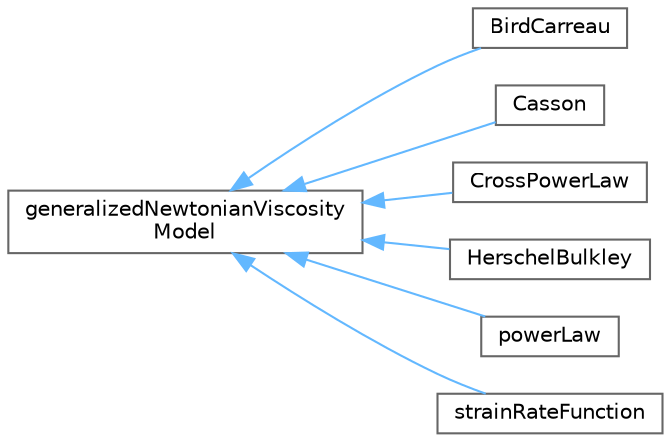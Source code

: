 digraph "Graphical Class Hierarchy"
{
 // LATEX_PDF_SIZE
  bgcolor="transparent";
  edge [fontname=Helvetica,fontsize=10,labelfontname=Helvetica,labelfontsize=10];
  node [fontname=Helvetica,fontsize=10,shape=box,height=0.2,width=0.4];
  rankdir="LR";
  Node0 [id="Node000000",label="generalizedNewtonianViscosity\lModel",height=0.2,width=0.4,color="grey40", fillcolor="white", style="filled",URL="$classFoam_1_1laminarModels_1_1generalizedNewtonianViscosityModel.html",tooltip="An abstract base class for generalized Newtonian viscosity models."];
  Node0 -> Node1 [id="edge4724_Node000000_Node000001",dir="back",color="steelblue1",style="solid",tooltip=" "];
  Node1 [id="Node000001",label="BirdCarreau",height=0.2,width=0.4,color="grey40", fillcolor="white", style="filled",URL="$classFoam_1_1laminarModels_1_1generalizedNewtonianViscosityModels_1_1BirdCarreau.html",tooltip="An incompressible Bird-Carreau non-Newtonian viscosity model."];
  Node0 -> Node2 [id="edge4725_Node000000_Node000002",dir="back",color="steelblue1",style="solid",tooltip=" "];
  Node2 [id="Node000002",label="Casson",height=0.2,width=0.4,color="grey40", fillcolor="white", style="filled",URL="$classFoam_1_1laminarModels_1_1generalizedNewtonianViscosityModels_1_1Casson.html",tooltip="Casson generalized Newtonian viscosity model."];
  Node0 -> Node3 [id="edge4726_Node000000_Node000003",dir="back",color="steelblue1",style="solid",tooltip=" "];
  Node3 [id="Node000003",label="CrossPowerLaw",height=0.2,width=0.4,color="grey40", fillcolor="white", style="filled",URL="$classFoam_1_1laminarModels_1_1generalizedNewtonianViscosityModels_1_1CrossPowerLaw.html",tooltip="Cross-Power law generalized Newtonian viscosity model."];
  Node0 -> Node4 [id="edge4727_Node000000_Node000004",dir="back",color="steelblue1",style="solid",tooltip=" "];
  Node4 [id="Node000004",label="HerschelBulkley",height=0.2,width=0.4,color="grey40", fillcolor="white", style="filled",URL="$classFoam_1_1laminarModels_1_1generalizedNewtonianViscosityModels_1_1HerschelBulkley.html",tooltip="Herschel-Bulkley generalized Newtonian viscosity model."];
  Node0 -> Node5 [id="edge4728_Node000000_Node000005",dir="back",color="steelblue1",style="solid",tooltip=" "];
  Node5 [id="Node000005",label="powerLaw",height=0.2,width=0.4,color="grey40", fillcolor="white", style="filled",URL="$classFoam_1_1laminarModels_1_1generalizedNewtonianViscosityModels_1_1powerLaw.html",tooltip="Standard power-law generalized Newtonian viscosity model."];
  Node0 -> Node6 [id="edge4729_Node000000_Node000006",dir="back",color="steelblue1",style="solid",tooltip=" "];
  Node6 [id="Node000006",label="strainRateFunction",height=0.2,width=0.4,color="grey40", fillcolor="white", style="filled",URL="$classFoam_1_1laminarModels_1_1generalizedNewtonianViscosityModels_1_1strainRateFunction.html",tooltip="Run-time selected strain-rate function generalized Newtonian viscosity model."];
}
